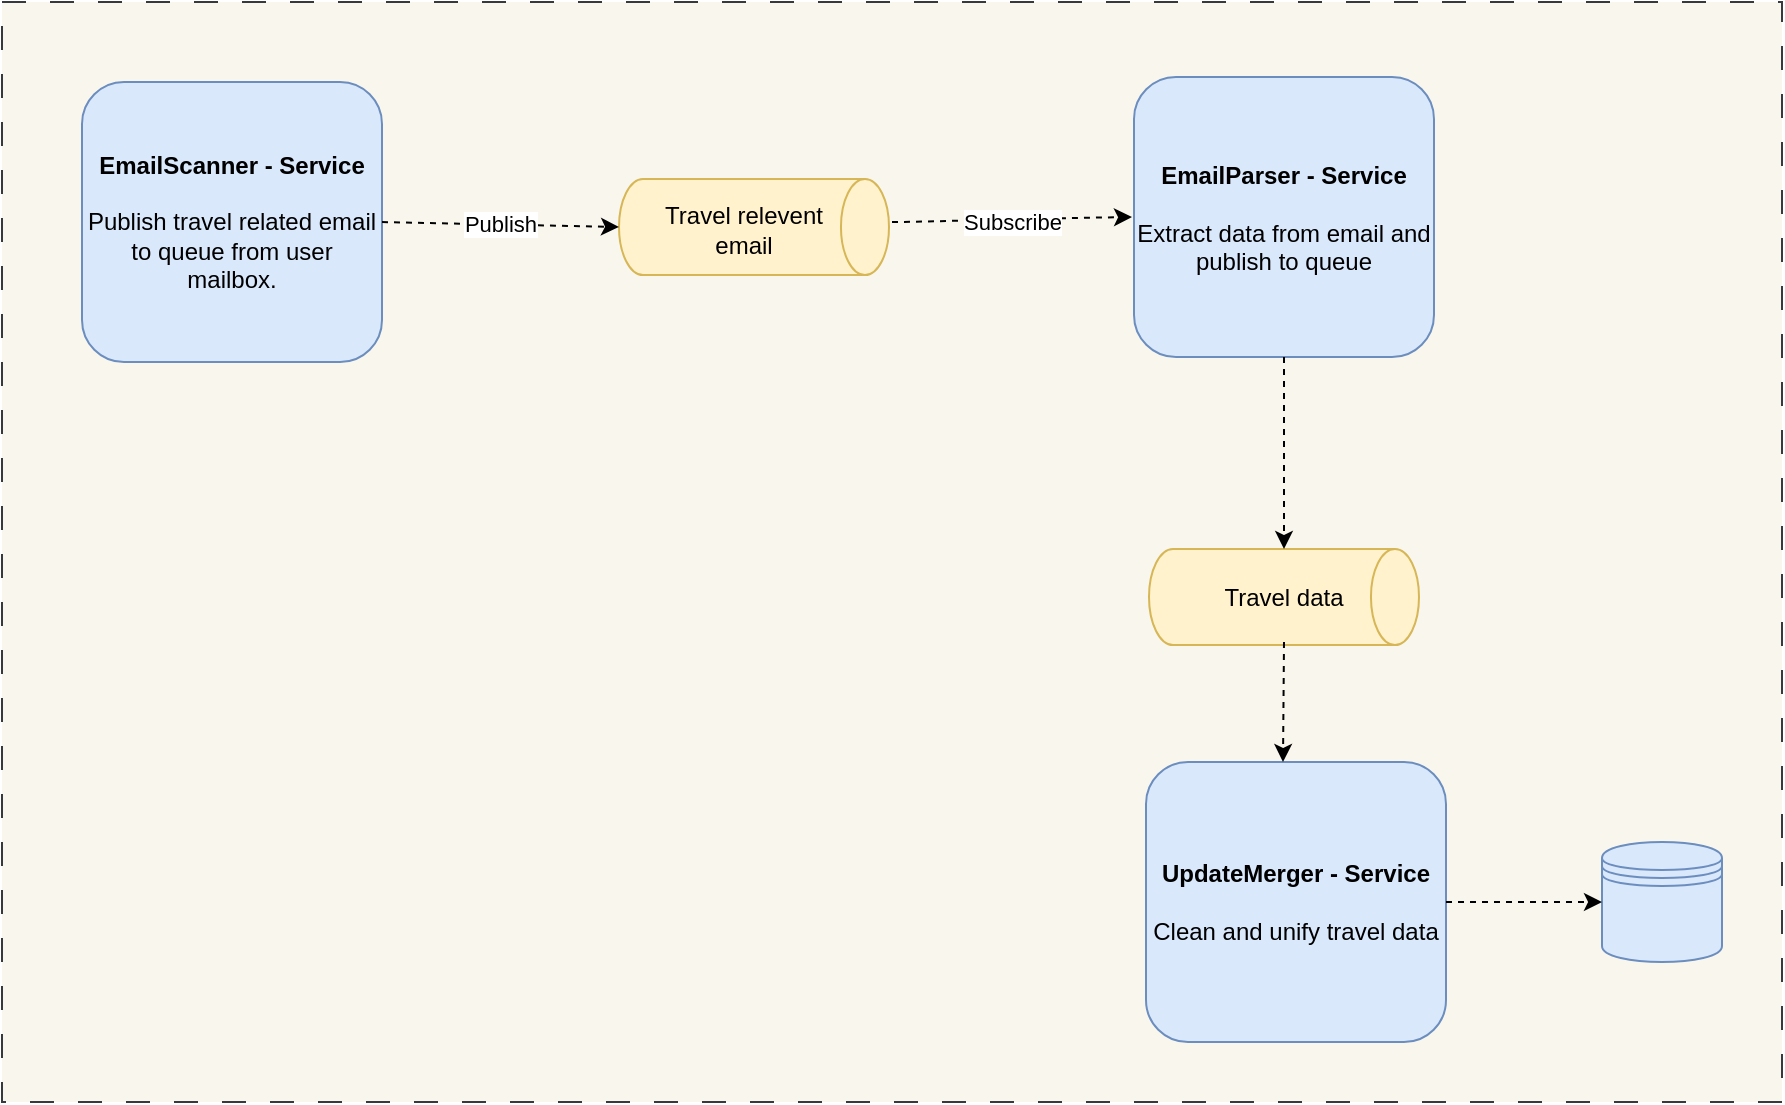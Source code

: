 <mxfile version="21.6.5" type="device">
  <diagram name="Page-1" id="Kc-bbg_Cu5FP5rEg1Z3j">
    <mxGraphModel dx="1036" dy="606" grid="1" gridSize="10" guides="1" tooltips="1" connect="1" arrows="1" fold="1" page="1" pageScale="1" pageWidth="827" pageHeight="1169" math="0" shadow="0">
      <root>
        <mxCell id="0" />
        <mxCell id="1" parent="0" />
        <mxCell id="bDf-cAMHqaGHw8WwR_vP-2" value="" style="rounded=0;whiteSpace=wrap;html=1;dashed=1;dashPattern=12 12;fillColor=#f9f7ed;strokeColor=#36393d;" vertex="1" parent="1">
          <mxGeometry x="40" y="40" width="890" height="550" as="geometry" />
        </mxCell>
        <mxCell id="bDf-cAMHqaGHw8WwR_vP-3" value="&lt;b&gt;EmailScanner - Service&lt;/b&gt;&lt;br&gt;&lt;br&gt;Publish travel related email to queue from user mailbox." style="rounded=1;whiteSpace=wrap;html=1;fillColor=#dae8fc;strokeColor=#6c8ebf;fontStyle=0" vertex="1" parent="1">
          <mxGeometry x="80" y="80" width="150" height="140" as="geometry" />
        </mxCell>
        <mxCell id="bDf-cAMHqaGHw8WwR_vP-11" value="" style="shape=cylinder3;whiteSpace=wrap;html=1;boundedLbl=1;backgroundOutline=1;size=12.01;rotation=90;fillColor=#fff2cc;strokeColor=#d6b656;" vertex="1" parent="1">
          <mxGeometry x="392" y="85" width="48" height="135" as="geometry" />
        </mxCell>
        <mxCell id="bDf-cAMHqaGHw8WwR_vP-12" value="Travel relevent email" style="text;html=1;strokeColor=none;fillColor=none;align=center;verticalAlign=middle;whiteSpace=wrap;rounded=0;" vertex="1" parent="1">
          <mxGeometry x="361" y="143" width="100" height="22.5" as="geometry" />
        </mxCell>
        <mxCell id="bDf-cAMHqaGHw8WwR_vP-14" value="Publish" style="endArrow=classic;html=1;rounded=0;entryX=0.5;entryY=1;entryDx=0;entryDy=0;entryPerimeter=0;dashed=1;" edge="1" parent="1" target="bDf-cAMHqaGHw8WwR_vP-11">
          <mxGeometry width="50" height="50" relative="1" as="geometry">
            <mxPoint x="230" y="150" as="sourcePoint" />
            <mxPoint x="280" y="100" as="targetPoint" />
          </mxGeometry>
        </mxCell>
        <mxCell id="bDf-cAMHqaGHw8WwR_vP-15" value="&lt;b&gt;EmailParser - Service&lt;/b&gt;&lt;br&gt;&lt;br&gt;Extract data from email and publish to queue" style="rounded=1;whiteSpace=wrap;html=1;fillColor=#dae8fc;strokeColor=#6c8ebf;" vertex="1" parent="1">
          <mxGeometry x="606" y="77.5" width="150" height="140" as="geometry" />
        </mxCell>
        <mxCell id="bDf-cAMHqaGHw8WwR_vP-16" value="Subscribe" style="endArrow=classic;html=1;rounded=0;dashed=1;entryX=0;entryY=0.5;entryDx=0;entryDy=0;" edge="1" parent="1">
          <mxGeometry x="-0.0" y="-1" width="50" height="50" relative="1" as="geometry">
            <mxPoint x="485" y="150" as="sourcePoint" />
            <mxPoint x="605" y="147.5" as="targetPoint" />
            <Array as="points">
              <mxPoint x="491" y="150" />
              <mxPoint x="575" y="148" />
            </Array>
            <mxPoint as="offset" />
          </mxGeometry>
        </mxCell>
        <mxCell id="bDf-cAMHqaGHw8WwR_vP-17" value="" style="shape=cylinder3;whiteSpace=wrap;html=1;boundedLbl=1;backgroundOutline=1;size=12.01;rotation=90;fillColor=#fff2cc;strokeColor=#d6b656;" vertex="1" parent="1">
          <mxGeometry x="657" y="270" width="48" height="135" as="geometry" />
        </mxCell>
        <mxCell id="bDf-cAMHqaGHw8WwR_vP-19" value="" style="endArrow=classic;html=1;rounded=0;entryX=0;entryY=0.5;entryDx=0;entryDy=0;entryPerimeter=0;exitX=0.5;exitY=1;exitDx=0;exitDy=0;dashed=1;" edge="1" parent="1" source="bDf-cAMHqaGHw8WwR_vP-15" target="bDf-cAMHqaGHw8WwR_vP-17">
          <mxGeometry width="50" height="50" relative="1" as="geometry">
            <mxPoint x="620" y="290" as="sourcePoint" />
            <mxPoint x="670" y="240" as="targetPoint" />
          </mxGeometry>
        </mxCell>
        <mxCell id="bDf-cAMHqaGHw8WwR_vP-20" value="Travel data" style="text;html=1;strokeColor=none;fillColor=none;align=center;verticalAlign=middle;whiteSpace=wrap;rounded=0;" vertex="1" parent="1">
          <mxGeometry x="631" y="326.25" width="100" height="22.5" as="geometry" />
        </mxCell>
        <mxCell id="bDf-cAMHqaGHw8WwR_vP-21" value="&lt;b&gt;UpdateMerger - Service&lt;/b&gt;&lt;br&gt;&lt;br&gt;Clean and unify travel data" style="rounded=1;whiteSpace=wrap;html=1;fillColor=#dae8fc;strokeColor=#6c8ebf;" vertex="1" parent="1">
          <mxGeometry x="612" y="420" width="150" height="140" as="geometry" />
        </mxCell>
        <mxCell id="bDf-cAMHqaGHw8WwR_vP-22" value="" style="shape=datastore;whiteSpace=wrap;html=1;fillColor=#dae8fc;strokeColor=#6c8ebf;" vertex="1" parent="1">
          <mxGeometry x="840" y="460" width="60" height="60" as="geometry" />
        </mxCell>
        <mxCell id="bDf-cAMHqaGHw8WwR_vP-23" value="" style="endArrow=classic;html=1;rounded=0;dashed=1;" edge="1" parent="1" source="bDf-cAMHqaGHw8WwR_vP-21">
          <mxGeometry width="50" height="50" relative="1" as="geometry">
            <mxPoint x="690" y="489.5" as="sourcePoint" />
            <mxPoint x="840" y="490" as="targetPoint" />
          </mxGeometry>
        </mxCell>
        <mxCell id="bDf-cAMHqaGHw8WwR_vP-24" value="" style="endArrow=classic;html=1;rounded=0;dashed=1;" edge="1" parent="1">
          <mxGeometry width="50" height="50" relative="1" as="geometry">
            <mxPoint x="681" y="360" as="sourcePoint" />
            <mxPoint x="680.5" y="420" as="targetPoint" />
          </mxGeometry>
        </mxCell>
      </root>
    </mxGraphModel>
  </diagram>
</mxfile>
